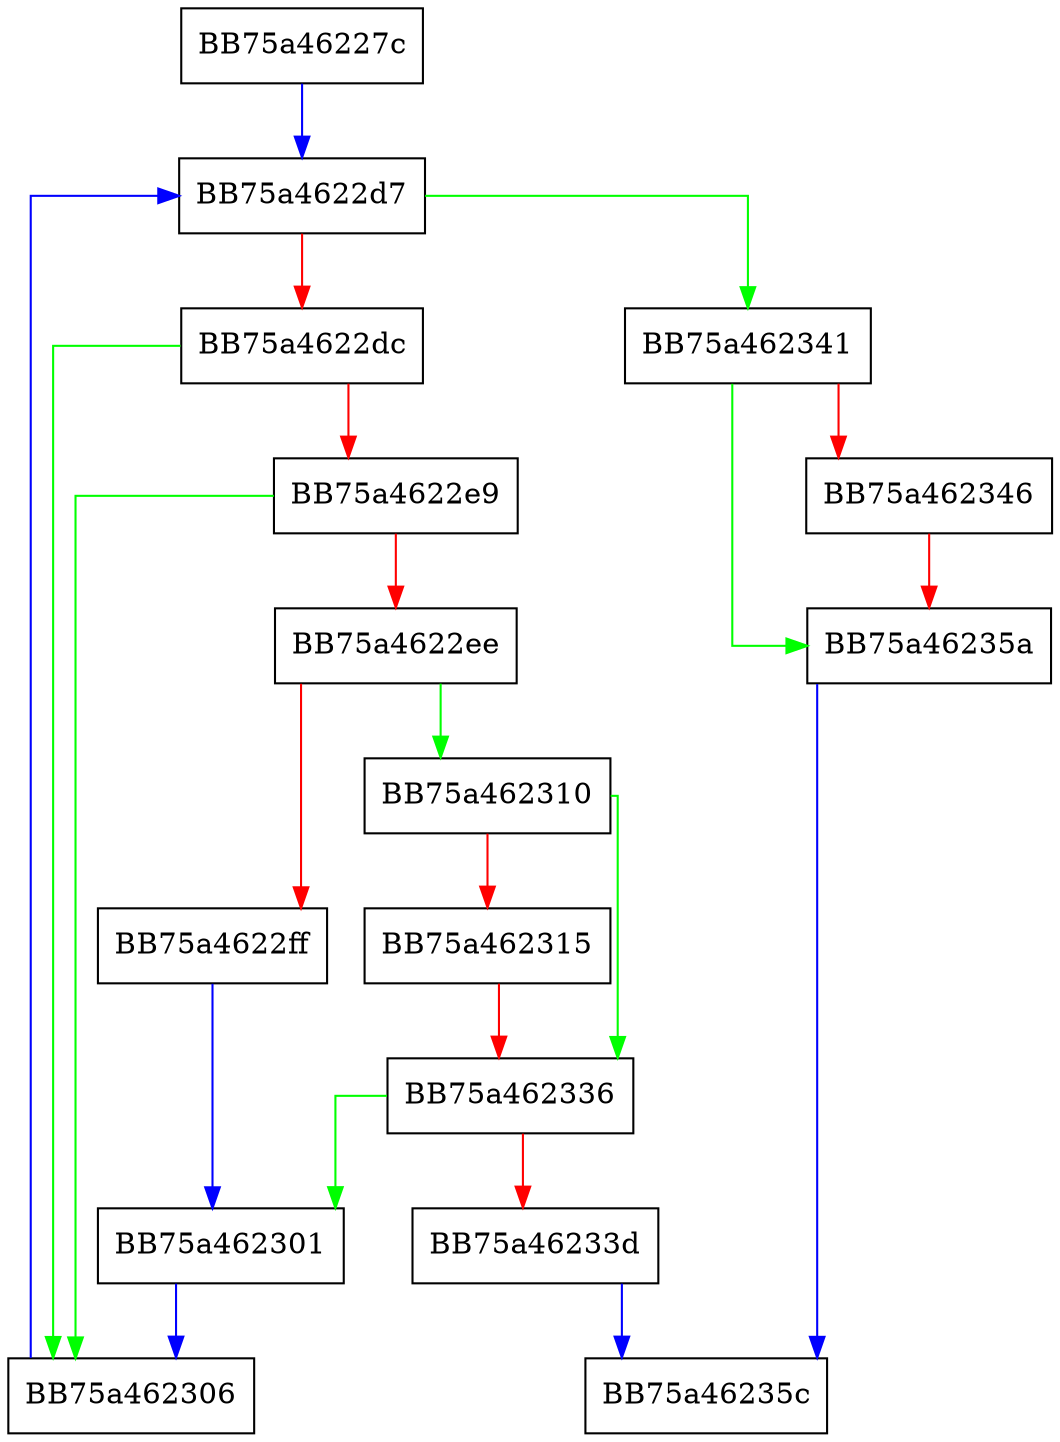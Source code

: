 digraph pageFreeArray {
  node [shape="box"];
  graph [splines=ortho];
  BB75a46227c -> BB75a4622d7 [color="blue"];
  BB75a4622d7 -> BB75a462341 [color="green"];
  BB75a4622d7 -> BB75a4622dc [color="red"];
  BB75a4622dc -> BB75a462306 [color="green"];
  BB75a4622dc -> BB75a4622e9 [color="red"];
  BB75a4622e9 -> BB75a462306 [color="green"];
  BB75a4622e9 -> BB75a4622ee [color="red"];
  BB75a4622ee -> BB75a462310 [color="green"];
  BB75a4622ee -> BB75a4622ff [color="red"];
  BB75a4622ff -> BB75a462301 [color="blue"];
  BB75a462301 -> BB75a462306 [color="blue"];
  BB75a462306 -> BB75a4622d7 [color="blue"];
  BB75a462310 -> BB75a462336 [color="green"];
  BB75a462310 -> BB75a462315 [color="red"];
  BB75a462315 -> BB75a462336 [color="red"];
  BB75a462336 -> BB75a462301 [color="green"];
  BB75a462336 -> BB75a46233d [color="red"];
  BB75a46233d -> BB75a46235c [color="blue"];
  BB75a462341 -> BB75a46235a [color="green"];
  BB75a462341 -> BB75a462346 [color="red"];
  BB75a462346 -> BB75a46235a [color="red"];
  BB75a46235a -> BB75a46235c [color="blue"];
}